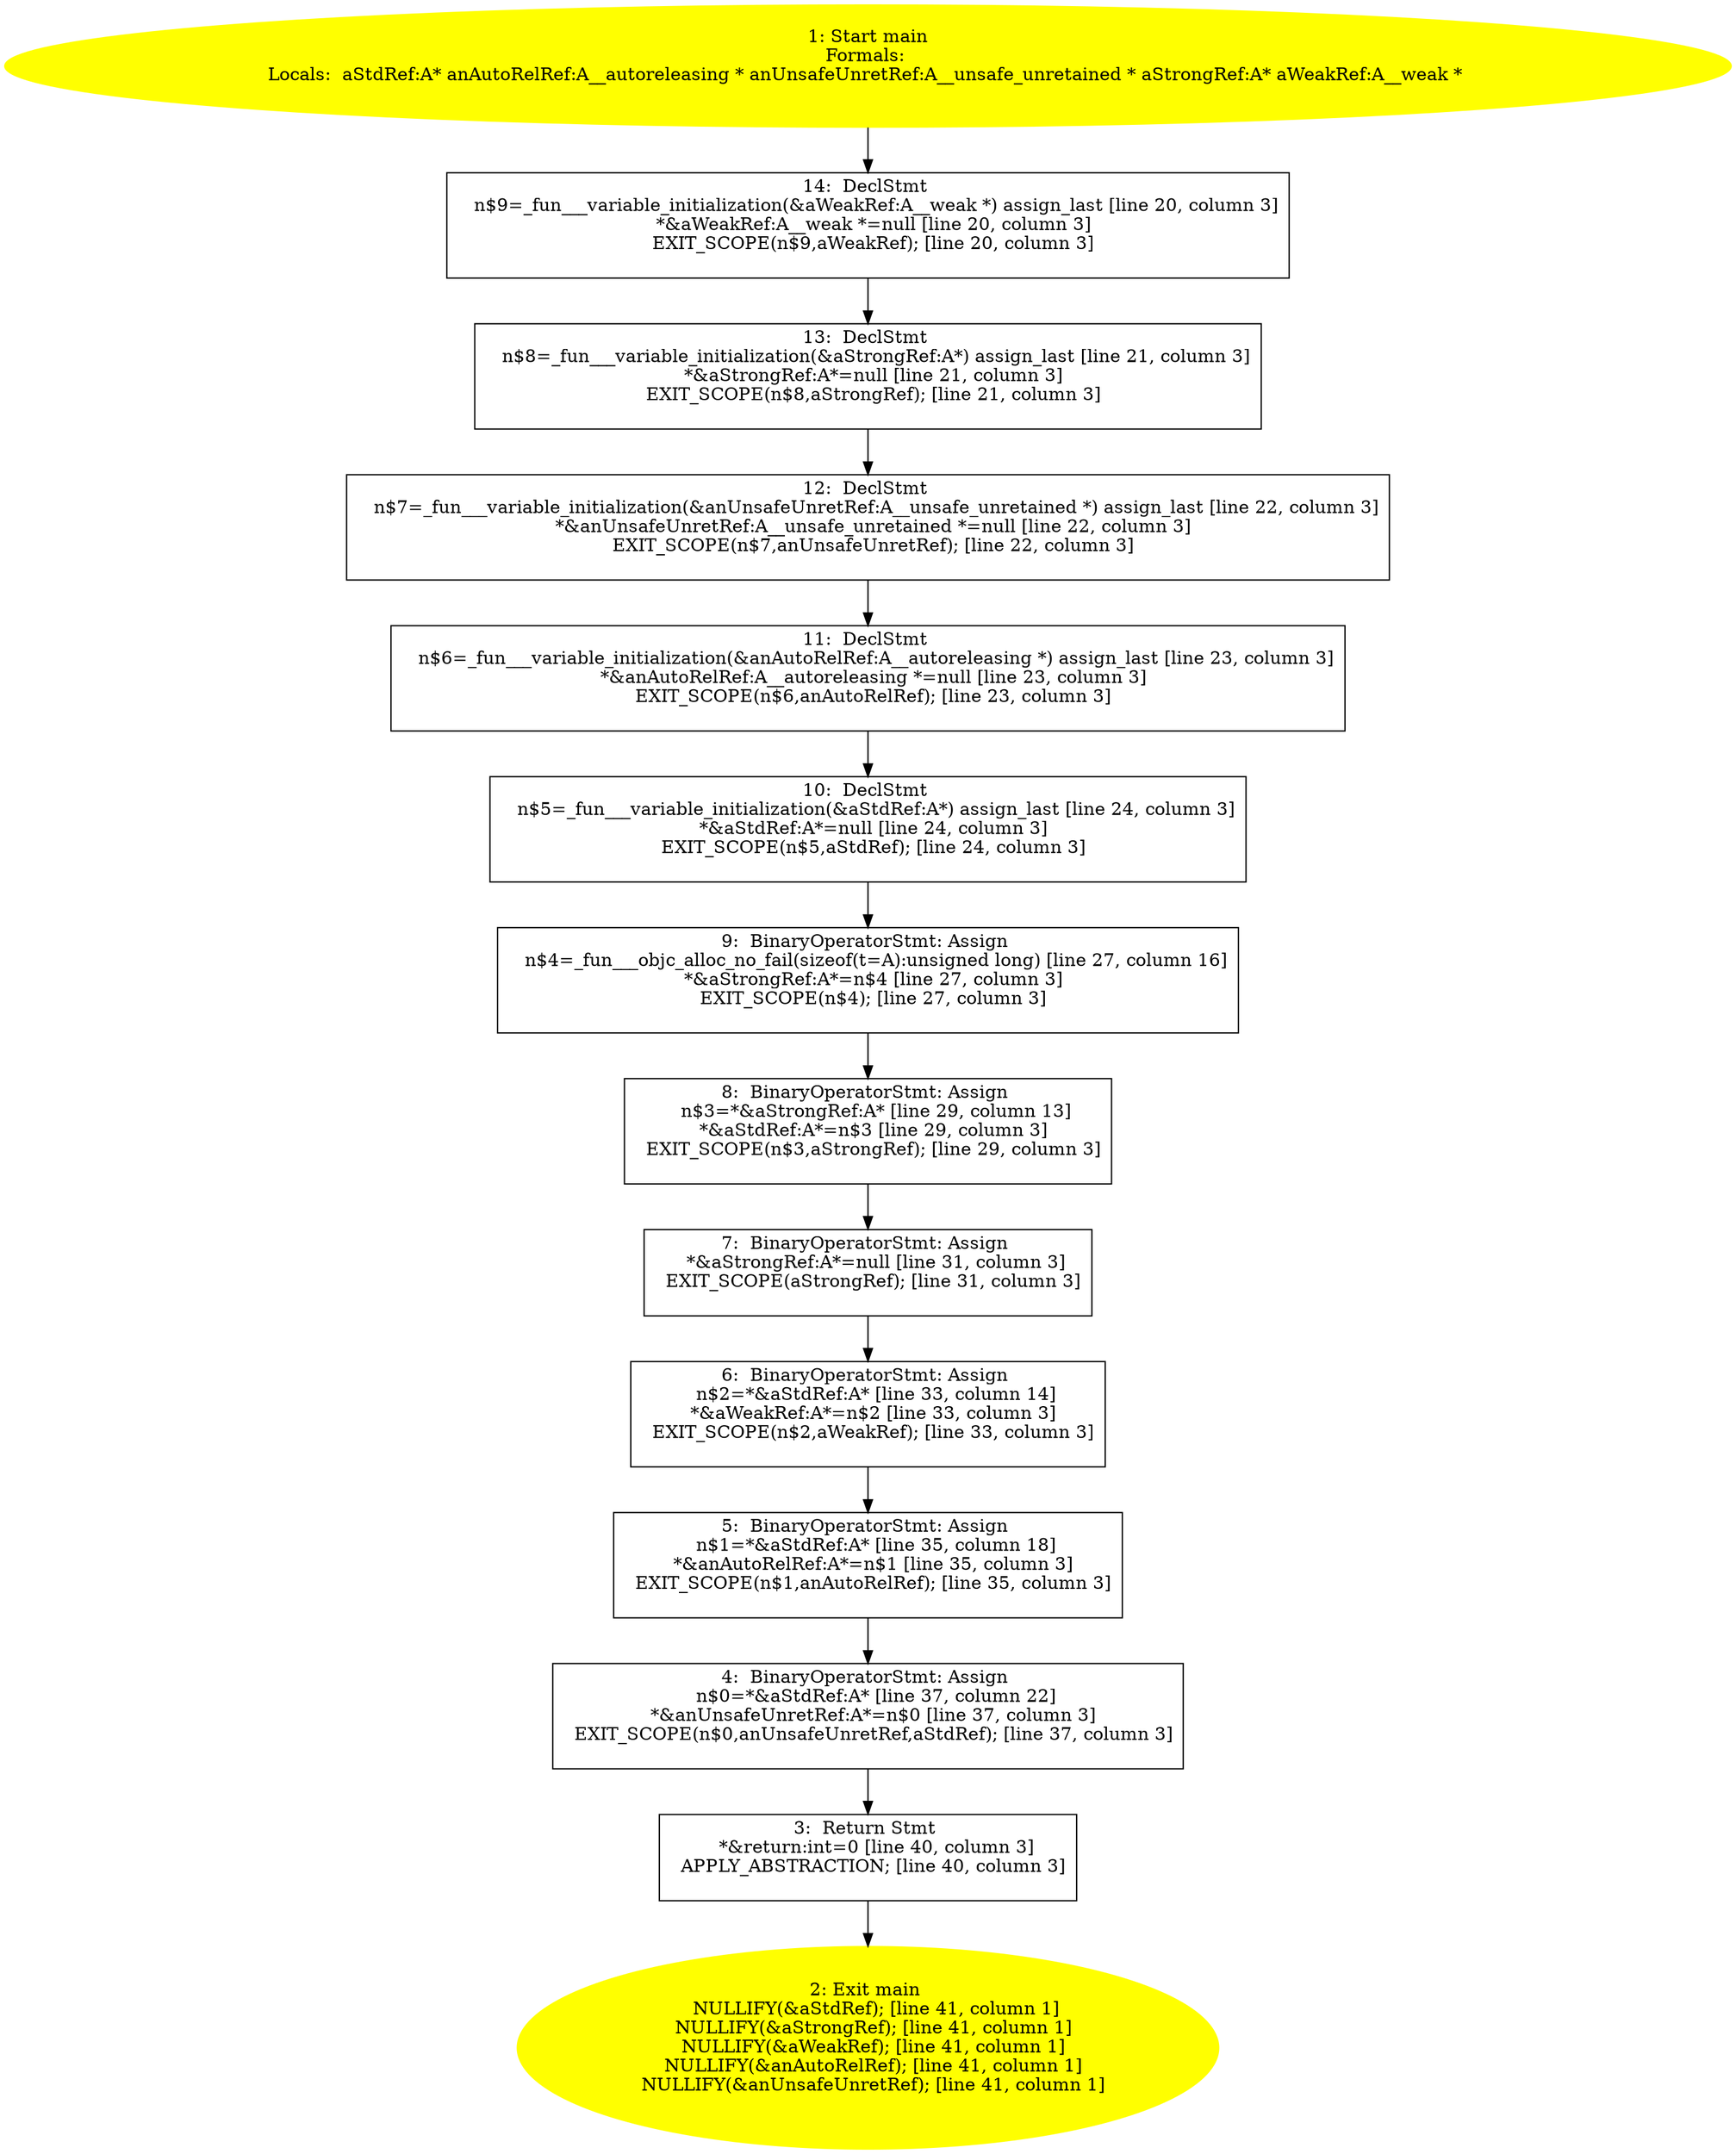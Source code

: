 /* @generated */
digraph cfg {
"main.fad58de7366495db4650cfefac2fcd61_1" [label="1: Start main\nFormals: \nLocals:  aStdRef:A* anAutoRelRef:A__autoreleasing * anUnsafeUnretRef:A__unsafe_unretained * aStrongRef:A* aWeakRef:A__weak * \n  " color=yellow style=filled]
	

	 "main.fad58de7366495db4650cfefac2fcd61_1" -> "main.fad58de7366495db4650cfefac2fcd61_14" ;
"main.fad58de7366495db4650cfefac2fcd61_2" [label="2: Exit main \n   NULLIFY(&aStdRef); [line 41, column 1]\n  NULLIFY(&aStrongRef); [line 41, column 1]\n  NULLIFY(&aWeakRef); [line 41, column 1]\n  NULLIFY(&anAutoRelRef); [line 41, column 1]\n  NULLIFY(&anUnsafeUnretRef); [line 41, column 1]\n " color=yellow style=filled]
	

"main.fad58de7366495db4650cfefac2fcd61_3" [label="3:  Return Stmt \n   *&return:int=0 [line 40, column 3]\n  APPLY_ABSTRACTION; [line 40, column 3]\n " shape="box"]
	

	 "main.fad58de7366495db4650cfefac2fcd61_3" -> "main.fad58de7366495db4650cfefac2fcd61_2" ;
"main.fad58de7366495db4650cfefac2fcd61_4" [label="4:  BinaryOperatorStmt: Assign \n   n$0=*&aStdRef:A* [line 37, column 22]\n  *&anUnsafeUnretRef:A*=n$0 [line 37, column 3]\n  EXIT_SCOPE(n$0,anUnsafeUnretRef,aStdRef); [line 37, column 3]\n " shape="box"]
	

	 "main.fad58de7366495db4650cfefac2fcd61_4" -> "main.fad58de7366495db4650cfefac2fcd61_3" ;
"main.fad58de7366495db4650cfefac2fcd61_5" [label="5:  BinaryOperatorStmt: Assign \n   n$1=*&aStdRef:A* [line 35, column 18]\n  *&anAutoRelRef:A*=n$1 [line 35, column 3]\n  EXIT_SCOPE(n$1,anAutoRelRef); [line 35, column 3]\n " shape="box"]
	

	 "main.fad58de7366495db4650cfefac2fcd61_5" -> "main.fad58de7366495db4650cfefac2fcd61_4" ;
"main.fad58de7366495db4650cfefac2fcd61_6" [label="6:  BinaryOperatorStmt: Assign \n   n$2=*&aStdRef:A* [line 33, column 14]\n  *&aWeakRef:A*=n$2 [line 33, column 3]\n  EXIT_SCOPE(n$2,aWeakRef); [line 33, column 3]\n " shape="box"]
	

	 "main.fad58de7366495db4650cfefac2fcd61_6" -> "main.fad58de7366495db4650cfefac2fcd61_5" ;
"main.fad58de7366495db4650cfefac2fcd61_7" [label="7:  BinaryOperatorStmt: Assign \n   *&aStrongRef:A*=null [line 31, column 3]\n  EXIT_SCOPE(aStrongRef); [line 31, column 3]\n " shape="box"]
	

	 "main.fad58de7366495db4650cfefac2fcd61_7" -> "main.fad58de7366495db4650cfefac2fcd61_6" ;
"main.fad58de7366495db4650cfefac2fcd61_8" [label="8:  BinaryOperatorStmt: Assign \n   n$3=*&aStrongRef:A* [line 29, column 13]\n  *&aStdRef:A*=n$3 [line 29, column 3]\n  EXIT_SCOPE(n$3,aStrongRef); [line 29, column 3]\n " shape="box"]
	

	 "main.fad58de7366495db4650cfefac2fcd61_8" -> "main.fad58de7366495db4650cfefac2fcd61_7" ;
"main.fad58de7366495db4650cfefac2fcd61_9" [label="9:  BinaryOperatorStmt: Assign \n   n$4=_fun___objc_alloc_no_fail(sizeof(t=A):unsigned long) [line 27, column 16]\n  *&aStrongRef:A*=n$4 [line 27, column 3]\n  EXIT_SCOPE(n$4); [line 27, column 3]\n " shape="box"]
	

	 "main.fad58de7366495db4650cfefac2fcd61_9" -> "main.fad58de7366495db4650cfefac2fcd61_8" ;
"main.fad58de7366495db4650cfefac2fcd61_10" [label="10:  DeclStmt \n   n$5=_fun___variable_initialization(&aStdRef:A*) assign_last [line 24, column 3]\n  *&aStdRef:A*=null [line 24, column 3]\n  EXIT_SCOPE(n$5,aStdRef); [line 24, column 3]\n " shape="box"]
	

	 "main.fad58de7366495db4650cfefac2fcd61_10" -> "main.fad58de7366495db4650cfefac2fcd61_9" ;
"main.fad58de7366495db4650cfefac2fcd61_11" [label="11:  DeclStmt \n   n$6=_fun___variable_initialization(&anAutoRelRef:A__autoreleasing *) assign_last [line 23, column 3]\n  *&anAutoRelRef:A__autoreleasing *=null [line 23, column 3]\n  EXIT_SCOPE(n$6,anAutoRelRef); [line 23, column 3]\n " shape="box"]
	

	 "main.fad58de7366495db4650cfefac2fcd61_11" -> "main.fad58de7366495db4650cfefac2fcd61_10" ;
"main.fad58de7366495db4650cfefac2fcd61_12" [label="12:  DeclStmt \n   n$7=_fun___variable_initialization(&anUnsafeUnretRef:A__unsafe_unretained *) assign_last [line 22, column 3]\n  *&anUnsafeUnretRef:A__unsafe_unretained *=null [line 22, column 3]\n  EXIT_SCOPE(n$7,anUnsafeUnretRef); [line 22, column 3]\n " shape="box"]
	

	 "main.fad58de7366495db4650cfefac2fcd61_12" -> "main.fad58de7366495db4650cfefac2fcd61_11" ;
"main.fad58de7366495db4650cfefac2fcd61_13" [label="13:  DeclStmt \n   n$8=_fun___variable_initialization(&aStrongRef:A*) assign_last [line 21, column 3]\n  *&aStrongRef:A*=null [line 21, column 3]\n  EXIT_SCOPE(n$8,aStrongRef); [line 21, column 3]\n " shape="box"]
	

	 "main.fad58de7366495db4650cfefac2fcd61_13" -> "main.fad58de7366495db4650cfefac2fcd61_12" ;
"main.fad58de7366495db4650cfefac2fcd61_14" [label="14:  DeclStmt \n   n$9=_fun___variable_initialization(&aWeakRef:A__weak *) assign_last [line 20, column 3]\n  *&aWeakRef:A__weak *=null [line 20, column 3]\n  EXIT_SCOPE(n$9,aWeakRef); [line 20, column 3]\n " shape="box"]
	

	 "main.fad58de7366495db4650cfefac2fcd61_14" -> "main.fad58de7366495db4650cfefac2fcd61_13" ;
}
